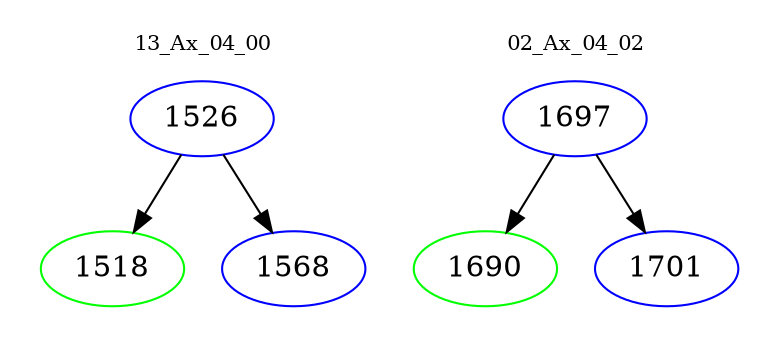 digraph{
subgraph cluster_0 {
color = white
label = "13_Ax_04_00";
fontsize=10;
T0_1526 [label="1526", color="blue"]
T0_1526 -> T0_1518 [color="black"]
T0_1518 [label="1518", color="green"]
T0_1526 -> T0_1568 [color="black"]
T0_1568 [label="1568", color="blue"]
}
subgraph cluster_1 {
color = white
label = "02_Ax_04_02";
fontsize=10;
T1_1697 [label="1697", color="blue"]
T1_1697 -> T1_1690 [color="black"]
T1_1690 [label="1690", color="green"]
T1_1697 -> T1_1701 [color="black"]
T1_1701 [label="1701", color="blue"]
}
}
